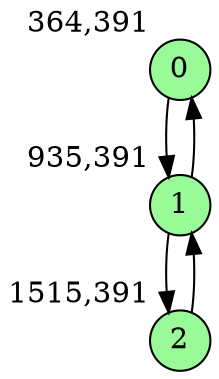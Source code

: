 digraph G {
graph [bgcolor=white]
node [shape=circle, style = filled, fillcolor=white,fixedsize=true, width=0.4, height=0.3 ]
0[xlabel="364,391", pos = "0,0!", fillcolor=palegreen ];
1[xlabel="935,391", pos = "8.92188,0!", fillcolor=palegreen ];
2[xlabel="1515,391", pos = "17.9844,0!", fillcolor=palegreen ];
0->1 ;
1->0 ;
1->2 ;
2->1 ;
}
